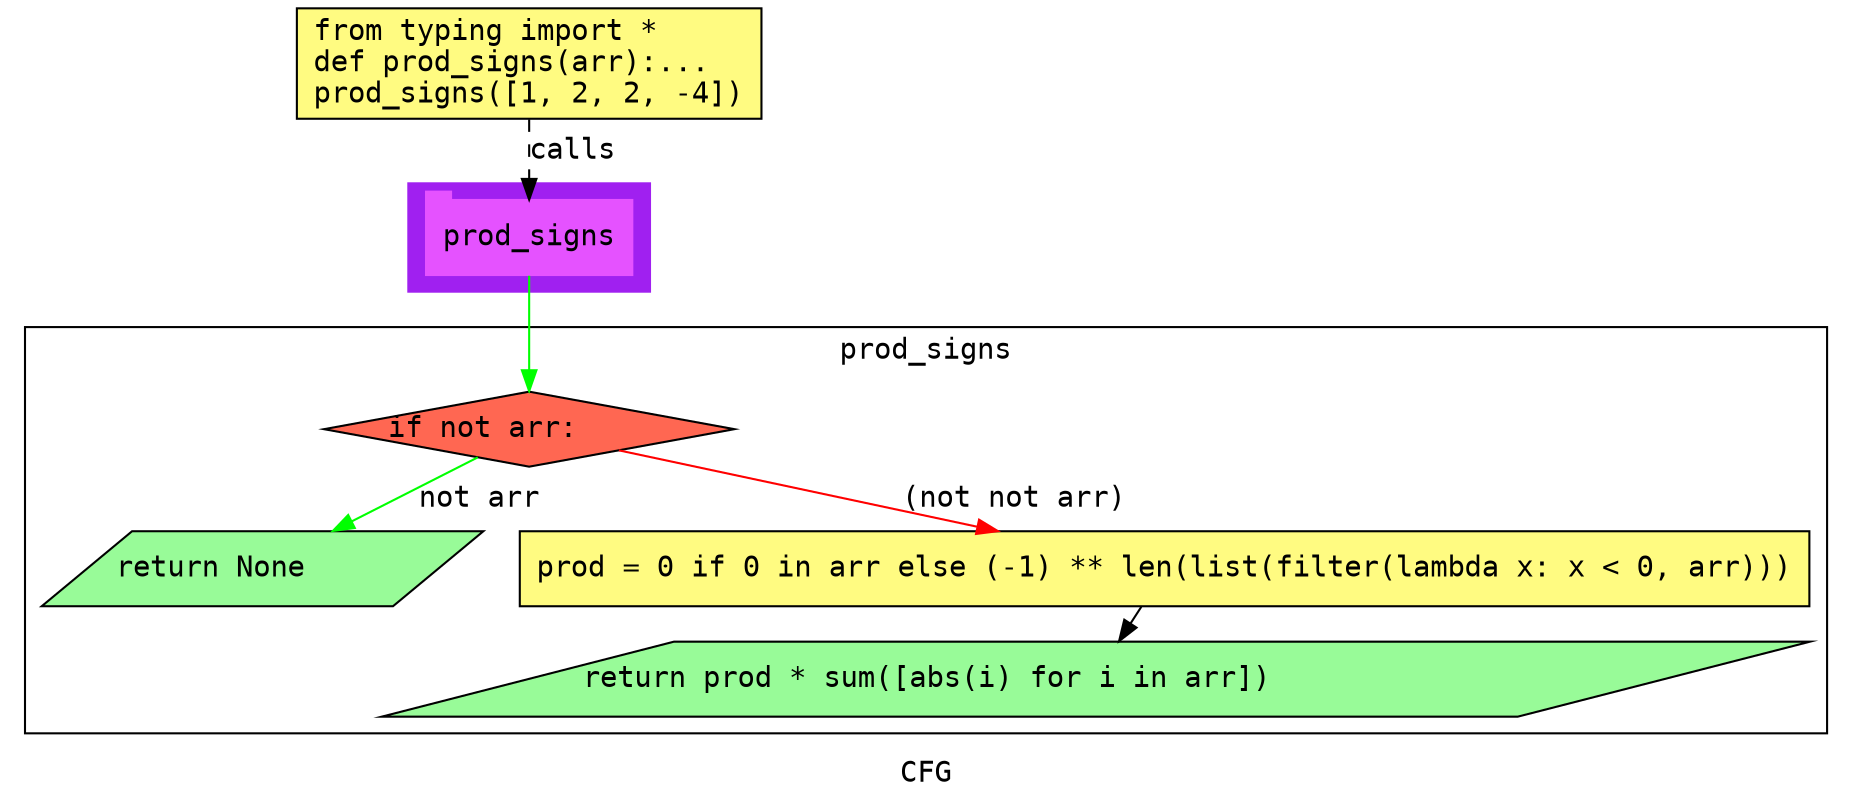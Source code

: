 digraph cluster820CFG {
	graph [bb="0,0,873,379",
		compound=True,
		fontname="DejaVu Sans Mono",
		label=CFG,
		lheight=0.21,
		lp="436.5,11.5",
		lwidth=0.35,
		pack=False,
		rankdir=TB,
		ranksep=0.02
	];
	node [fontname="DejaVu Sans Mono",
		label="\N"
	];
	edge [fontname="DejaVu Sans Mono"];
	subgraph cluster_1 {
		graph [bb="187,243,303,295",
			color=purple,
			compound=true,
			fontname="DejaVu Sans Mono",
			label="",
			rankdir=TB,
			ranksep=0.02,
			shape=tab,
			style=filled
		];
		node [fontname="DejaVu Sans Mono"];
		edge [fontname="DejaVu Sans Mono"];
		13	[color="#E552FF",
			height=0.5,
			label=prod_signs,
			linenum="[7]",
			pos="245,269",
			shape=tab,
			style=filled,
			width=1.375];
	}
	subgraph cluster4prod_signs {
		graph [bb="8,31,865,226",
			compound=True,
			fontname="DejaVu Sans Mono",
			label=prod_signs,
			lheight=0.21,
			lp="436.5,214.5",
			lwidth=1.15,
			pack=False,
			rankdir=TB,
			ranksep=0.02
		];
		node [fontname="DejaVu Sans Mono"];
		edge [fontname="DejaVu Sans Mono"];
		subgraph cluster_5 {
			graph [color=purple,
				compound=true,
				fontname="DejaVu Sans Mono",
				label="",
				rankdir=TB,
				ranksep=0.02,
				shape=tab,
				style=filled
			];
			node [fontname="DejaVu Sans Mono"];
			edge [fontname="DejaVu Sans Mono"];
		}
		3	[fillcolor="#FF6752",
			height=0.5,
			label="if not arr:\l",
			linenum="[3]",
			pos="245,177",
			shape=diamond,
			style="filled,solid",
			width=2.7319];
		4	[fillcolor="#98fb98",
			height=0.5,
			label="return None\l",
			linenum="[3]",
			pos="118,110",
			shape=parallelogram,
			style="filled,solid",
			width=2.8323];
		3 -> 4	[color=green,
			label="not arr",
			lp="221,143.5",
			pos="e,151.53,128.16 220.51,163.47 203.51,154.77 180.42,142.95 160.45,132.73"];
		5	[fillcolor="#FFFB81",
			height=0.5,
			label="prod = 0 if 0 in arr else (-1) ** len(list(filter(lambda x: x < 0, arr)))\l",
			linenum="[4]",
			pos="547,110",
			shape=rectangle,
			style="filled,solid",
			width=8.5972];
		3 -> 5	[color=red,
			label="(not not arr)",
			lp="477,143.5",
			pos="e,467.96,128.01 287.95,166.76 332.04,157.27 401.94,142.22 458.02,130.15"];
		10	[fillcolor="#98fb98",
			height=0.5,
			label="return prod * sum([abs(i) for i in arr])\l",
			linenum="[5]",
			pos="526,57",
			shape=parallelogram,
			style="filled,solid",
			width=9.1853];
		5 -> 10	[color=black,
			pos="e,533.1,75.248 539.89,91.734 538.93,89.407 537.93,86.979 536.93,84.537"];
	}
	1	[fillcolor="#FFFB81",
		height=0.73611,
		label="from typing import *\ldef prod_signs(arr):...\lprod_signs([1, 2, 2, -4])\l",
		linenum="[1]",
		pos="245,352.5",
		shape=rectangle,
		style="filled,solid",
		width=3.0972];
	1 -> 13	[label=calls,
		lp="266,310.5",
		pos="e,245,287.13 245,325.71 245,316.66 245,306.47 245,297.3",
		style=dashed];
	13 -> 3	[color=green,
		pos="e,245,195.3 245,250.65 245,237.82 245,220.11 245,205.38"];
}
